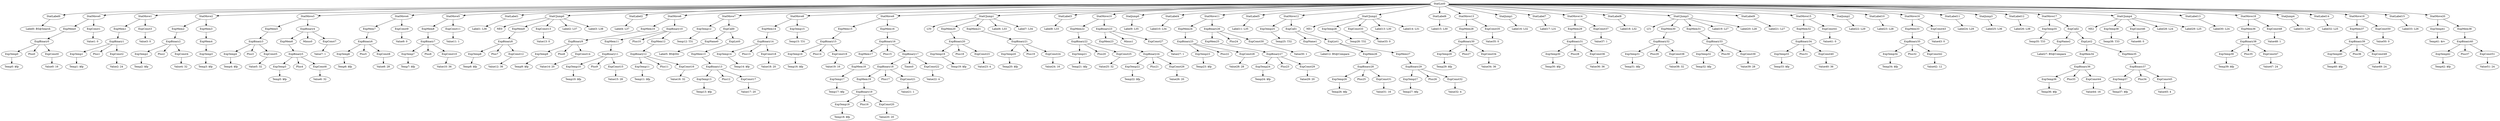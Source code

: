 digraph {
	ordering = out;
	ExpMem38 -> ExpBinary40;
	ExpBinary40 -> ExpTemp42;
	ExpBinary40 -> Plus37;
	ExpBinary40 -> ExpConst51;
	ExpTemp42 -> "Temp42: $fp";
	StatMove20 -> ExpTemp41;
	StatMove20 -> ExpMem38;
	ExpTemp41 -> "Temp41: $rv";
	StatLabel15 -> "Label33: L26";
	ExpConst50 -> "Value50: 0";
	ExpMem37 -> ExpBinary39;
	ExpBinary39 -> ExpTemp40;
	ExpBinary39 -> Plus36;
	ExpBinary39 -> ExpConst49;
	StatLabel14 -> "Label32: L25";
	ExpConst48 -> "Value48: 1";
	StatMove18 -> ExpMem36;
	StatMove18 -> ExpConst48;
	ExpMem36 -> ExpBinary38;
	ExpConst47 -> "Value47: 24";
	ExpBinary38 -> ExpTemp39;
	ExpBinary38 -> Plus35;
	ExpBinary38 -> ExpConst47;
	ExpTemp39 -> "Temp39: $fp";
	StatLabel13 -> "Label30: L24";
	ExpConst46 -> "Value46: 0";
	ExpMem35 -> ExpBinary37;
	ExpBinary37 -> ExpTemp37;
	ExpBinary37 -> Plus34;
	ExpBinary37 -> ExpConst45;
	ExpTemp37 -> "Temp37: $fp";
	ExpList2 -> ExpMem34;
	ExpList2 -> ExpMem35;
	ExpMem34 -> ExpBinary36;
	ExpConst44 -> "Value44: 16";
	ExpBinary36 -> ExpTemp36;
	ExpBinary36 -> Plus33;
	ExpBinary36 -> ExpConst44;
	ExpBinary19 -> ExpTemp18;
	ExpBinary19 -> Plus16;
	ExpBinary19 -> ExpConst20;
	ExpBinary16 -> ExpMem17;
	ExpBinary16 -> Plus15;
	ExpBinary16 -> ExpBinary17;
	ExpMem18 -> ExpTemp17;
	ExpTemp23 -> "Temp23: $fp";
	ExpBinary15 -> ExpTemp16;
	ExpBinary15 -> Plus14;
	ExpBinary15 -> ExpConst19;
	ExpConst51 -> "Value51: 24";
	ExpTemp15 -> "Temp15: T31";
	ExpConst19 -> "Value19: 16";
	StatMove12 -> ExpTemp25;
	StatMove12 -> ExpCall1;
	ExpConst20 -> "Value20: 20";
	ExpBinary13 -> ExpTemp13;
	ExpBinary13 -> Plus12;
	ExpBinary13 -> ExpConst17;
	ExpMem28 -> ExpBinary30;
	StatMove2 -> ExpMem2;
	StatMove2 -> ExpMem3;
	ExpCall0 -> ExpName0;
	ExpCall0 -> ExpList0;
	ExpMem32 -> ExpBinary34;
	ExpName0 -> "Label5: BS@Div";
	ExpConst8 -> "Value8: 28";
	ExpTemp20 -> "Temp20: $fp";
	ExpMem12 -> ExpBinary12;
	StatMove6 -> ExpMem10;
	StatMove6 -> ExpBinary10;
	ExpBinary12 -> ExpTemp11;
	ExpBinary12 -> Plus11;
	ExpBinary12 -> ExpConst16;
	ExpTemp11 -> "Temp11: $fp";
	ExpMem17 -> ExpMem18;
	ExpBinary10 -> ExpMem11;
	ExpBinary10 -> Plus10;
	ExpBinary10 -> ExpMem12;
	ExpMem11 -> ExpBinary11;
	StatMove11 -> ExpMem24;
	StatMove11 -> ExpBinary26;
	ExpConst37 -> "Value37: 1";
	ExpTemp10 -> "Temp10: $fp";
	StatJump4 -> "Label31: L26";
	ExpMem10 -> ExpBinary9;
	ExpConst30 -> "Value30: 1";
	ExpMem27 -> ExpBinary29;
	ExpBinary30 -> ExpTemp29;
	ExpBinary30 -> Plus27;
	ExpBinary30 -> ExpConst34;
	ExpTemp9 -> "Temp9: $fp";
	StatJump3 -> "Label25: L36";
	StatLabel2 -> "Label4: L37";
	StatMove5 -> ExpMem8;
	StatMove5 -> ExpConst11;
	ExpConst14 -> "Value14: 20";
	ExpConst9 -> "Value9: 0";
	StatMove9 -> ExpMem15;
	StatMove9 -> ExpMem16;
	StatMove4 -> ExpMem7;
	StatMove4 -> ExpConst9;
	ExpTemp13 -> "Temp13: $fp";
	ExpConst35 -> "Value35: 0";
	StatCJump0 -> NE0;
	StatCJump0 -> ExpMem9;
	StatCJump0 -> ExpConst13;
	StatCJump0 -> "Label2: L37";
	StatCJump0 -> "Label3: L38";
	ExpBinary11 -> ExpTemp10;
	ExpBinary11 -> Plus9;
	ExpBinary11 -> ExpConst15;
	ExpTemp38 -> "Temp38: T33";
	ExpBinary31 -> ExpTemp30;
	ExpBinary31 -> Plus28;
	ExpBinary31 -> ExpConst36;
	ExpMem14 -> ExpBinary14;
	ExpBinary32 -> ExpTemp31;
	ExpBinary32 -> Plus29;
	ExpBinary32 -> ExpConst38;
	ExpConst11 -> "Value11: 1";
	ExpBinary23 -> ExpMem23;
	ExpBinary23 -> Minus1;
	ExpBinary23 -> ExpConst27;
	StatMove16 -> ExpMem33;
	StatMove16 -> ExpConst43;
	StatList0 -> StatLabel0;
	StatList0 -> StatMove0;
	StatList0 -> StatMove1;
	StatList0 -> StatMove2;
	StatList0 -> StatMove3;
	StatList0 -> StatMove4;
	StatList0 -> StatMove5;
	StatList0 -> StatLabel1;
	StatList0 -> StatCJump0;
	StatList0 -> StatLabel2;
	StatList0 -> StatMove6;
	StatList0 -> StatMove7;
	StatList0 -> StatMove8;
	StatList0 -> StatMove9;
	StatList0 -> StatCJump1;
	StatList0 -> StatLabel3;
	StatList0 -> StatMove10;
	StatList0 -> StatJump0;
	StatList0 -> StatLabel4;
	StatList0 -> StatMove11;
	StatList0 -> StatLabel5;
	StatList0 -> StatMove12;
	StatList0 -> StatCJump2;
	StatList0 -> StatLabel6;
	StatList0 -> StatMove13;
	StatList0 -> StatJump1;
	StatList0 -> StatLabel7;
	StatList0 -> StatMove14;
	StatList0 -> StatLabel8;
	StatList0 -> StatCJump3;
	StatList0 -> StatLabel9;
	StatList0 -> StatMove15;
	StatList0 -> StatJump2;
	StatList0 -> StatLabel10;
	StatList0 -> StatMove16;
	StatList0 -> StatLabel11;
	StatList0 -> StatJump3;
	StatList0 -> StatLabel12;
	StatList0 -> StatMove17;
	StatList0 -> StatCJump4;
	StatList0 -> StatLabel13;
	StatList0 -> StatMove18;
	StatList0 -> StatJump4;
	StatList0 -> StatLabel14;
	StatList0 -> StatMove19;
	StatList0 -> StatLabel15;
	StatList0 -> StatMove20;
	ExpBinary35 -> ExpTemp34;
	ExpBinary35 -> Plus32;
	ExpBinary35 -> ExpConst42;
	ExpBinary0 -> ExpTemp0;
	ExpBinary0 -> Plus0;
	ExpBinary0 -> ExpConst0;
	StatLabel12 -> "Label26: L38";
	ExpMem8 -> ExpBinary7;
	ExpTemp2 -> "Temp2: $fp";
	StatLabel11 -> "Label24: L29";
	ExpTemp17 -> "Temp17: $fp";
	ExpConst3 -> "Value3: 0";
	ExpBinary14 -> ExpTemp14;
	ExpBinary14 -> Plus13;
	ExpBinary14 -> ExpConst18;
	StatMove0 -> ExpMem0;
	StatMove0 -> ExpConst1;
	ExpTemp12 -> "Temp12: T31";
	ExpTemp14 -> "Temp14: $fp";
	StatLabel6 -> "Label15: L30";
	ExpMem2 -> ExpBinary2;
	StatLabel1 -> "Label1: L36";
	ExpConst15 -> "Value15: 28";
	ExpConst13 -> "Value13: 0";
	ExpMem7 -> ExpBinary6;
	ExpTemp40 -> "Temp40: $fp";
	ExpConst45 -> "Value45: 4";
	ExpBinary3 -> ExpTemp4;
	ExpBinary3 -> Plus3;
	ExpBinary3 -> ExpConst5;
	StatLabel3 -> "Label8: L33";
	StatMove15 -> ExpMem32;
	StatMove15 -> ExpConst41;
	StatCJump4 -> NE2;
	StatCJump4 -> ExpTemp38;
	StatCJump4 -> ExpConst46;
	StatCJump4 -> "Label28: L24";
	StatCJump4 -> "Label29: L25";
	ExpMem13 -> ExpBinary13;
	ExpBinary27 -> ExpTemp24;
	ExpBinary27 -> Plus23;
	ExpBinary27 -> ExpConst29;
	StatMove1 -> ExpMem1;
	StatMove1 -> ExpConst3;
	ExpTemp19 -> "Temp19: $fp";
	ExpTemp33 -> "Temp33: $fp";
	ExpBinary22 -> ExpTemp21;
	ExpBinary22 -> Plus20;
	ExpBinary22 -> ExpConst25;
	ExpConst41 -> "Value41: 0";
	ExpConst1 -> "Value1: 0";
	ExpMem3 -> ExpMem4;
	ExpTemp36 -> "Temp36: $fp";
	ExpMem0 -> ExpBinary0;
	ExpTemp16 -> "Temp16: $fp";
	StatCJump2 -> NE1;
	StatCJump2 -> ExpTemp28;
	StatCJump2 -> ExpConst33;
	StatCJump2 -> "Label13: L30";
	StatCJump2 -> "Label14: L31";
	ExpBinary6 -> ExpTemp6;
	ExpBinary6 -> Plus5;
	ExpBinary6 -> ExpConst8;
	ExpBinary2 -> ExpTemp2;
	ExpBinary2 -> Plus2;
	ExpBinary2 -> ExpConst4;
	ExpMem16 -> ExpBinary16;
	ExpConst43 -> "Value43: 0";
	ExpConst17 -> "Value17: 20";
	ExpBinary1 -> ExpTemp1;
	ExpBinary1 -> Plus1;
	ExpBinary1 -> ExpConst2;
	ExpConst10 -> "Value10: 36";
	ExpTemp1 -> "Temp1: $fp";
	ExpBinary4 -> ExpMem6;
	ExpBinary4 -> Minus0;
	ExpBinary4 -> ExpConst7;
	ExpList1 -> ExpMem26;
	ExpList1 -> ExpMem27;
	ExpTemp35 -> "Temp35: T33";
	ExpTemp5 -> "Temp5: $fp";
	ExpBinary17 -> ExpBinary18;
	ExpBinary17 -> Times0;
	ExpBinary17 -> ExpConst22;
	ExpConst28 -> "Value28: 28";
	ExpTemp18 -> "Temp18: $fp";
	ExpConst12 -> "Value12: 36";
	ExpTemp8 -> "Temp8: $fp";
	ExpMem15 -> ExpBinary15;
	ExpConst32 -> "Value32: 4";
	ExpTemp4 -> "Temp4: $fp";
	StatLabel5 -> "Label11: L35";
	StatMove19 -> ExpMem37;
	StatMove19 -> ExpConst50;
	ExpTemp0 -> "Temp0: $fp";
	StatMove7 -> ExpTemp12;
	StatMove7 -> ExpCall0;
	ExpTemp7 -> "Temp7: $fp";
	ExpCall2 -> ExpName2;
	ExpCall2 -> ExpList2;
	ExpConst2 -> "Value2: 24";
	ExpConst18 -> "Value18: 20";
	ExpConst26 -> "Value26: 20";
	ExpBinary8 -> ExpTemp8;
	ExpBinary8 -> Plus7;
	ExpBinary8 -> ExpConst12;
	ExpConst5 -> "Value5: 32";
	ExpConst23 -> "Value23: 4";
	ExpMem21 -> ExpBinary21;
	StatMove3 -> ExpMem5;
	StatMove3 -> ExpBinary4;
	StatLabel0 -> "Label0: BS@Search";
	ExpConst24 -> "Value24: 16";
	ExpMem1 -> ExpBinary1;
	ExpConst31 -> "Value31: 16";
	ExpMem9 -> ExpBinary8;
	ExpConst6 -> "Value6: 32";
	ExpConst16 -> "Value16: 32";
	ExpMem6 -> ExpBinary5;
	ExpConst0 -> "Value0: 16";
	ExpConst4 -> "Value4: 32";
	ExpBinary28 -> ExpTemp26;
	ExpBinary28 -> Plus25;
	ExpBinary28 -> ExpConst31;
	ExpBinary7 -> ExpTemp7;
	ExpBinary7 -> Plus6;
	ExpBinary7 -> ExpConst10;
	ExpBinary5 -> ExpTemp5;
	ExpBinary5 -> Plus4;
	ExpBinary5 -> ExpConst6;
	ExpList0 -> ExpMem13;
	ExpConst22 -> "Value22: 4";
	ExpConst25 -> "Value25: 32";
	ExpTemp28 -> "Temp28: T32";
	StatMove8 -> ExpMem14;
	StatMove8 -> ExpTemp15;
	ExpBinary20 -> ExpTemp19;
	ExpBinary20 -> Plus18;
	ExpBinary20 -> ExpConst23;
	ExpMem20 -> ExpBinary20;
	ExpConst7 -> "Value7: 1";
	ExpTemp21 -> "Temp21: $fp";
	ExpMem5 -> ExpBinary3;
	ExpMem22 -> ExpBinary22;
	ExpMem4 -> ExpTemp3;
	StatMove10 -> ExpMem22;
	StatMove10 -> ExpBinary23;
	ExpTemp22 -> "Temp22: $fp";
	ExpBinary9 -> ExpTemp9;
	ExpBinary9 -> Plus8;
	ExpBinary9 -> ExpConst14;
	ExpBinary24 -> ExpTemp22;
	ExpBinary24 -> Plus21;
	ExpBinary24 -> ExpConst26;
	ExpTemp29 -> "Temp29: $fp";
	ExpConst27 -> "Value27: 1";
	StatJump0 -> "Label9: L35";
	StatLabel4 -> "Label10: L34";
	ExpMem23 -> ExpBinary24;
	ExpBinary25 -> ExpTemp23;
	ExpBinary25 -> Plus22;
	ExpBinary25 -> ExpConst28;
	ExpMem24 -> ExpBinary25;
	ExpName1 -> "Label12: BS@Compare";
	ExpTemp31 -> "Temp31: $fp";
	ExpTemp24 -> "Temp24: $fp";
	ExpConst29 -> "Value29: 20";
	ExpMem25 -> ExpBinary27;
	ExpMem26 -> ExpBinary28;
	ExpBinary26 -> ExpMem25;
	ExpBinary26 -> Plus24;
	ExpBinary26 -> ExpConst30;
	ExpBinary21 -> ExpTemp20;
	ExpBinary21 -> Plus19;
	ExpBinary21 -> ExpConst24;
	StatCJump3 -> LT1;
	StatCJump3 -> ExpMem30;
	StatCJump3 -> ExpMem31;
	StatCJump3 -> "Label19: L27";
	StatCJump3 -> "Label20: L28";
	ExpTemp25 -> "Temp25: T32";
	ExpMem29 -> ExpBinary31;
	ExpMem19 -> ExpBinary19;
	ExpCall1 -> ExpName1;
	ExpCall1 -> ExpList1;
	ExpTemp26 -> "Temp26: $fp";
	ExpConst49 -> "Value49: 24";
	ExpTemp27 -> "Temp27: $fp";
	ExpConst21 -> "Value21: 1";
	ExpConst33 -> "Value33: 0";
	StatCJump1 -> LT0;
	StatCJump1 -> ExpMem20;
	StatCJump1 -> ExpMem21;
	StatCJump1 -> "Label6: L33";
	StatCJump1 -> "Label7: L34";
	ExpConst34 -> "Value34: 36";
	StatMove13 -> ExpMem28;
	StatMove13 -> ExpConst35;
	StatJump1 -> "Label16: L32";
	ExpTemp30 -> "Temp30: $fp";
	ExpConst39 -> "Value39: 28";
	ExpConst36 -> "Value36: 36";
	StatMove14 -> ExpMem29;
	StatMove14 -> ExpConst37;
	ExpBinary18 -> ExpMem19;
	ExpBinary18 -> Plus17;
	ExpBinary18 -> ExpConst21;
	ExpTemp3 -> "Temp3: $fp";
	ExpTemp6 -> "Temp6: $fp";
	StatLabel8 -> "Label18: L32";
	ExpMem31 -> ExpBinary33;
	ExpConst38 -> "Value38: 32";
	ExpMem30 -> ExpBinary32;
	ExpTemp32 -> "Temp32: $fp";
	ExpBinary33 -> ExpTemp32;
	ExpBinary33 -> Plus30;
	ExpBinary33 -> ExpConst39;
	ExpBinary29 -> ExpTemp27;
	ExpBinary29 -> Plus26;
	ExpBinary29 -> ExpConst32;
	StatLabel9 -> "Label21: L27";
	ExpBinary34 -> ExpTemp33;
	ExpBinary34 -> Plus31;
	ExpBinary34 -> ExpConst40;
	ExpName2 -> "Label27: BS@Compare";
	ExpConst40 -> "Value40: 36";
	StatJump2 -> "Label22: L29";
	StatLabel10 -> "Label23: L28";
	StatLabel7 -> "Label17: L31";
	ExpTemp34 -> "Temp34: $fp";
	ExpMem33 -> ExpBinary35;
	ExpConst42 -> "Value42: 12";
	StatMove17 -> ExpTemp35;
	StatMove17 -> ExpCall2;
}

